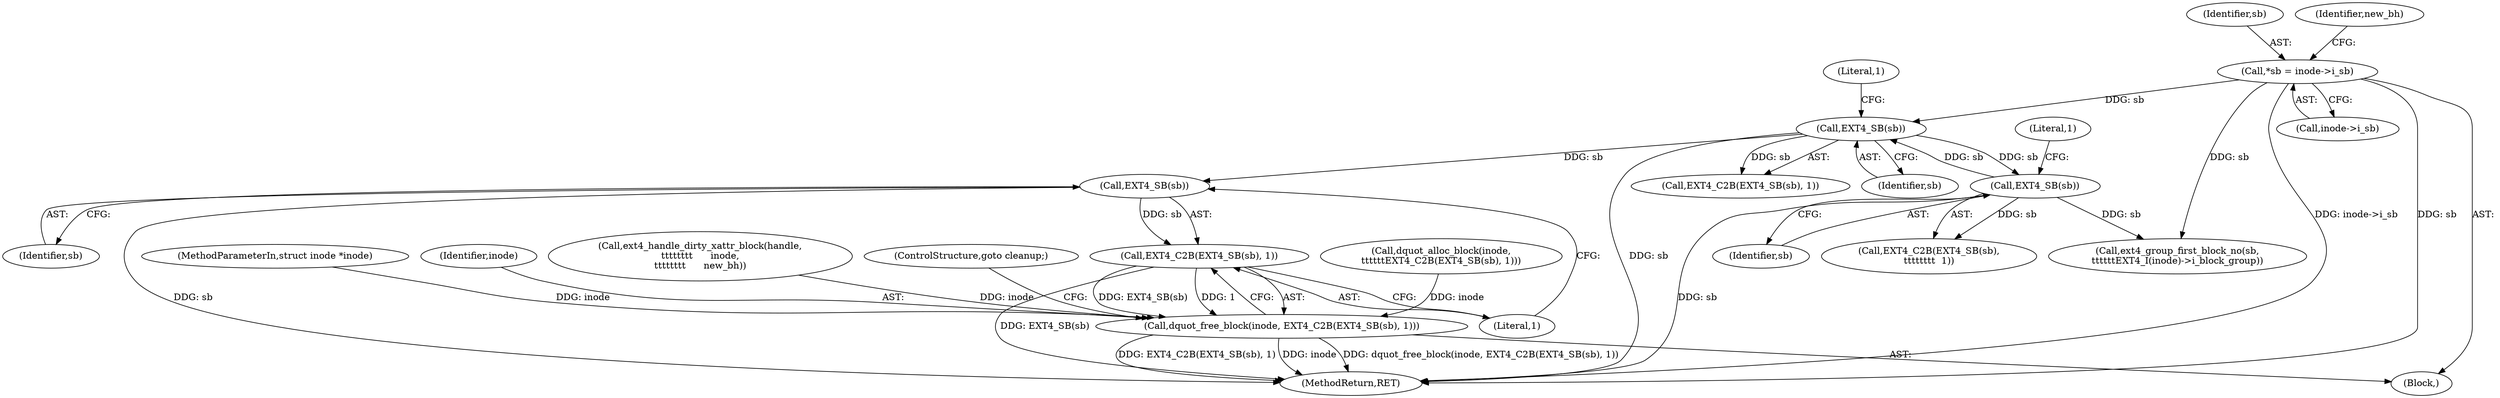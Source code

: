 digraph "0_linux_82939d7999dfc1f1998c4b1c12e2f19edbdff272_3@pointer" {
"1000812" [label="(Call,EXT4_SB(sb))"];
"1000524" [label="(Call,EXT4_SB(sb))"];
"1000555" [label="(Call,EXT4_SB(sb))"];
"1000119" [label="(Call,*sb = inode->i_sb)"];
"1000811" [label="(Call,EXT4_C2B(EXT4_SB(sb), 1))"];
"1000809" [label="(Call,dquot_free_block(inode, EXT4_C2B(EXT4_SB(sb), 1)))"];
"1000812" [label="(Call,EXT4_SB(sb))"];
"1000810" [label="(Identifier,inode)"];
"1000524" [label="(Call,EXT4_SB(sb))"];
"1000809" [label="(Call,dquot_free_block(inode, EXT4_C2B(EXT4_SB(sb), 1)))"];
"1000814" [label="(Literal,1)"];
"1000589" [label="(Call,ext4_handle_dirty_xattr_block(handle,\n\t\t\t\t\t\t\t\t      inode,\n\t\t\t\t\t\t\t\t      new_bh))"];
"1000523" [label="(Call,EXT4_C2B(EXT4_SB(sb), 1))"];
"1000119" [label="(Call,*sb = inode->i_sb)"];
"1000117" [label="(Block,)"];
"1000556" [label="(Identifier,sb)"];
"1000815" [label="(ControlStructure,goto cleanup;)"];
"1000526" [label="(Literal,1)"];
"1000120" [label="(Identifier,sb)"];
"1000813" [label="(Identifier,sb)"];
"1000521" [label="(Call,dquot_alloc_block(inode,\n\t\t\t\t\t\tEXT4_C2B(EXT4_SB(sb), 1)))"];
"1000825" [label="(MethodReturn,RET)"];
"1000557" [label="(Literal,1)"];
"1000555" [label="(Call,EXT4_SB(sb))"];
"1000525" [label="(Identifier,sb)"];
"1000121" [label="(Call,inode->i_sb)"];
"1000639" [label="(Call,ext4_group_first_block_no(sb,\n\t\t\t\t\t\tEXT4_I(inode)->i_block_group))"];
"1000114" [label="(MethodParameterIn,struct inode *inode)"];
"1000554" [label="(Call,EXT4_C2B(EXT4_SB(sb),\n\t\t\t\t\t\t\t\t  1))"];
"1000126" [label="(Identifier,new_bh)"];
"1000811" [label="(Call,EXT4_C2B(EXT4_SB(sb), 1))"];
"1000812" -> "1000811"  [label="AST: "];
"1000812" -> "1000813"  [label="CFG: "];
"1000813" -> "1000812"  [label="AST: "];
"1000814" -> "1000812"  [label="CFG: "];
"1000812" -> "1000825"  [label="DDG: sb"];
"1000812" -> "1000811"  [label="DDG: sb"];
"1000524" -> "1000812"  [label="DDG: sb"];
"1000524" -> "1000523"  [label="AST: "];
"1000524" -> "1000525"  [label="CFG: "];
"1000525" -> "1000524"  [label="AST: "];
"1000526" -> "1000524"  [label="CFG: "];
"1000524" -> "1000825"  [label="DDG: sb"];
"1000524" -> "1000523"  [label="DDG: sb"];
"1000555" -> "1000524"  [label="DDG: sb"];
"1000119" -> "1000524"  [label="DDG: sb"];
"1000524" -> "1000555"  [label="DDG: sb"];
"1000555" -> "1000554"  [label="AST: "];
"1000555" -> "1000556"  [label="CFG: "];
"1000556" -> "1000555"  [label="AST: "];
"1000557" -> "1000555"  [label="CFG: "];
"1000555" -> "1000825"  [label="DDG: sb"];
"1000555" -> "1000554"  [label="DDG: sb"];
"1000555" -> "1000639"  [label="DDG: sb"];
"1000119" -> "1000117"  [label="AST: "];
"1000119" -> "1000121"  [label="CFG: "];
"1000120" -> "1000119"  [label="AST: "];
"1000121" -> "1000119"  [label="AST: "];
"1000126" -> "1000119"  [label="CFG: "];
"1000119" -> "1000825"  [label="DDG: inode->i_sb"];
"1000119" -> "1000825"  [label="DDG: sb"];
"1000119" -> "1000639"  [label="DDG: sb"];
"1000811" -> "1000809"  [label="AST: "];
"1000811" -> "1000814"  [label="CFG: "];
"1000814" -> "1000811"  [label="AST: "];
"1000809" -> "1000811"  [label="CFG: "];
"1000811" -> "1000825"  [label="DDG: EXT4_SB(sb)"];
"1000811" -> "1000809"  [label="DDG: EXT4_SB(sb)"];
"1000811" -> "1000809"  [label="DDG: 1"];
"1000809" -> "1000117"  [label="AST: "];
"1000810" -> "1000809"  [label="AST: "];
"1000815" -> "1000809"  [label="CFG: "];
"1000809" -> "1000825"  [label="DDG: inode"];
"1000809" -> "1000825"  [label="DDG: dquot_free_block(inode, EXT4_C2B(EXT4_SB(sb), 1))"];
"1000809" -> "1000825"  [label="DDG: EXT4_C2B(EXT4_SB(sb), 1)"];
"1000521" -> "1000809"  [label="DDG: inode"];
"1000589" -> "1000809"  [label="DDG: inode"];
"1000114" -> "1000809"  [label="DDG: inode"];
}
